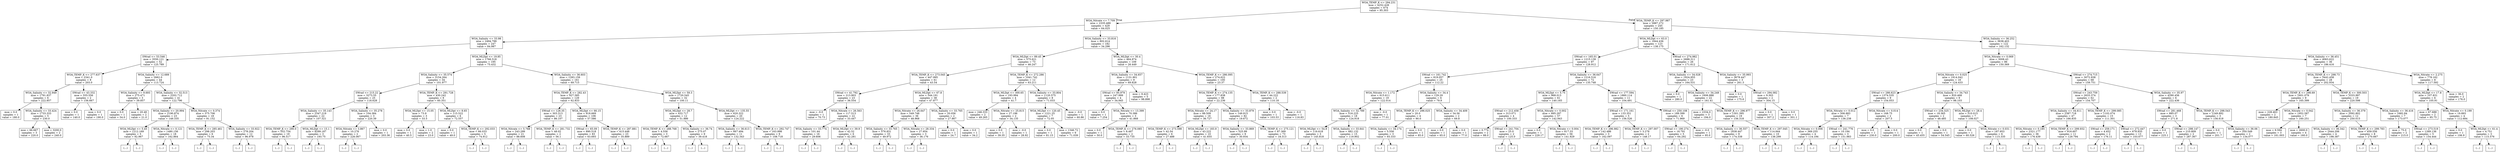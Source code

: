 digraph Tree {
node [shape=box] ;
0 [label="WOA_TEMP_K <= 294.231\nmse = 4252.428\nsamples = 674\nvalue = 95.303"] ;
1 [label="WOA_Nitrate <= 7.709\nmse = 2335.489\nsamples = 429\nvalue = 64.025"] ;
0 -> 1 [labeldistance=2.5, labelangle=45, headlabel="True"] ;
2 [label="WOA_Salinity <= 33.98\nmse = 2494.799\nsamples = 247\nvalue = 84.987"] ;
1 -> 2 ;
3 [label="SWrad <= 53.546\nmse = 3550.121\nsamples = 52\nvalue = 125.789"] ;
2 -> 3 ;
4 [label="WOA_TEMP_K <= 277.637\nmse = 2341.0\nsamples = 8\nvalue = 203.0"] ;
3 -> 4 ;
5 [label="WOA_Salinity <= 32.949\nmse = 1791.837\nsamples = 6\nvalue = 222.857"] ;
4 -> 5 ;
6 [label="mse = 0.0\nsamples = 1\nvalue = 180.0"] ;
5 -> 6 ;
7 [label="WOA_Salinity <= 33.424\nmse = 1733.333\nsamples = 5\nvalue = 230.0"] ;
5 -> 7 ;
8 [label="mse = 66.667\nsamples = 3\nvalue = 220.0"] ;
7 -> 8 ;
9 [label="mse = 3200.0\nsamples = 2\nvalue = 240.0"] ;
7 -> 9 ;
10 [label="SWrad <= 43.332\nmse = 555.556\nsamples = 2\nvalue = 156.667"] ;
4 -> 10 ;
11 [label="mse = 0.0\nsamples = 1\nvalue = 140.0"] ;
10 -> 11 ;
12 [label="mse = 0.0\nsamples = 1\nvalue = 190.0"] ;
10 -> 12 ;
13 [label="WOA_Salinity <= 12.689\nmse = 2662.0\nsamples = 44\nvalue = 113.724"] ;
3 -> 13 ;
14 [label="WOA_Salinity <= 9.693\nmse = 275.471\nsamples = 3\nvalue = 39.857"] ;
13 -> 14 ;
15 [label="mse = 0.0\nsamples = 1\nvalue = 54.0"] ;
14 -> 15 ;
16 [label="mse = 20.48\nsamples = 2\nvalue = 21.0"] ;
14 -> 16 ;
17 [label="WOA_Salinity <= 32.513\nmse = 2202.712\nsamples = 41\nvalue = 122.796"] ;
13 -> 17 ;
18 [label="WOA_Salinity <= 20.994\nmse = 2190.874\nsamples = 23\nvalue = 149.335"] ;
17 -> 18 ;
19 [label="WOA_MLDpt <= 5.45\nmse = 1212.169\nsamples = 5\nvalue = 92.967"] ;
18 -> 19 ;
20 [label="(...)"] ;
19 -> 20 ;
23 [label="(...)"] ;
19 -> 23 ;
26 [label="WOA_Nitrate <= 0.121\nmse = 1480.156\nsamples = 18\nvalue = 162.864"] ;
18 -> 26 ;
27 [label="(...)"] ;
26 -> 27 ;
32 [label="(...)"] ;
26 -> 32 ;
55 [label="WOA_Nitrate <= 0.374\nmse = 375.706\nsamples = 18\nvalue = 91.152"] ;
17 -> 55 ;
56 [label="WOA_TEMP_K <= 285.461\nmse = 298.203\nsamples = 6\nvalue = 75.34"] ;
55 -> 56 ;
57 [label="(...)"] ;
56 -> 57 ;
58 [label="(...)"] ;
56 -> 58 ;
63 [label="WOA_Salinity <= 33.922\nmse = 278.204\nsamples = 12\nvalue = 96.978"] ;
55 -> 63 ;
64 [label="(...)"] ;
63 -> 64 ;
81 [label="(...)"] ;
63 -> 81 ;
84 [label="WOA_MLDpt <= 19.85\nmse = 1766.518\nsamples = 195\nvalue = 75.432"] ;
2 -> 84 ;
85 [label="WOA_Salinity <= 35.574\nmse = 3154.264\nsamples = 34\nvalue = 101.977"] ;
84 -> 85 ;
86 [label="SWrad <= 215.22\nmse = 3273.55\nsamples = 25\nvalue = 118.628"] ;
85 -> 86 ;
87 [label="WOA_Salinity <= 35.143\nmse = 2347.219\nsamples = 22\nvalue = 107.321"] ;
86 -> 87 ;
88 [label="WOA_TEMP_K <= 290.0\nmse = 552.754\nsamples = 19\nvalue = 96.517"] ;
87 -> 88 ;
89 [label="(...)"] ;
88 -> 89 ;
118 [label="(...)"] ;
88 -> 118 ;
121 [label="WOA_MLDpt <= 15.1\nmse = 8299.187\nsamples = 3\nvalue = 193.75"] ;
87 -> 121 ;
122 [label="(...)"] ;
121 -> 122 ;
123 [label="(...)"] ;
121 -> 123 ;
126 [label="WOA_Salinity <= 35.278\nmse = 104.384\nsamples = 3\nvalue = 220.39"] ;
86 -> 126 ;
127 [label="WOA_Nitrate <= 3.867\nmse = 10.276\nsamples = 2\nvalue = 226.067"] ;
126 -> 127 ;
128 [label="(...)"] ;
127 -> 128 ;
129 [label="(...)"] ;
127 -> 129 ;
130 [label="mse = 0.0\nsamples = 1\nvalue = 203.36"] ;
126 -> 130 ;
131 [label="WOA_TEMP_K <= 291.728\nmse = 430.242\nsamples = 9\nvalue = 60.351"] ;
85 -> 131 ;
132 [label="WOA_MLDpt <= 15.05\nmse = 73.9\nsamples = 3\nvalue = 33.5"] ;
131 -> 132 ;
133 [label="mse = 0.0\nsamples = 1\nvalue = 40.5"] ;
132 -> 133 ;
134 [label="mse = 1.0\nsamples = 2\nvalue = 23.0"] ;
132 -> 134 ;
135 [label="WOA_MLDpt <= 8.65\nmse = 115.522\nsamples = 6\nvalue = 72.557"] ;
131 -> 135 ;
136 [label="mse = 0.0\nsamples = 1\nvalue = 49.0"] ;
135 -> 136 ;
137 [label="WOA_TEMP_K <= 292.033\nmse = 66.033\nsamples = 5\nvalue = 74.912"] ;
135 -> 137 ;
138 [label="(...)"] ;
137 -> 138 ;
139 [label="(...)"] ;
137 -> 139 ;
144 [label="WOA_Salinity <= 36.603\nmse = 1283.159\nsamples = 161\nvalue = 69.715"] ;
84 -> 144 ;
145 [label="WOA_TEMP_K <= 282.43\nmse = 927.585\nsamples = 129\nvalue = 62.833"] ;
144 -> 145 ;
146 [label="SWrad <= 128.35\nmse = 303.313\nsamples = 23\nvalue = 86.107"] ;
145 -> 146 ;
147 [label="WOA_Nitrate <= 5.768\nmse = 243.299\nsamples = 21\nvalue = 88.608"] ;
146 -> 147 ;
148 [label="(...)"] ;
147 -> 148 ;
149 [label="(...)"] ;
147 -> 149 ;
178 [label="WOA_TEMP_K <= 281.732\nmse = 48.02\nsamples = 2\nvalue = 56.1"] ;
146 -> 178 ;
179 [label="(...)"] ;
178 -> 179 ;
180 [label="(...)"] ;
178 -> 180 ;
181 [label="WOA_MLDpt <= 66.15\nmse = 918.669\nsamples = 106\nvalue = 57.586"] ;
145 -> 181 ;
182 [label="SWrad <= 65.09\nmse = 890.518\nsamples = 83\nvalue = 63.693"] ;
181 -> 182 ;
183 [label="(...)"] ;
182 -> 183 ;
204 [label="(...)"] ;
182 -> 204 ;
317 [label="WOA_TEMP_K <= 287.881\nmse = 415.448\nsamples = 23\nvalue = 35.889"] ;
181 -> 317 ;
318 [label="(...)"] ;
317 -> 318 ;
337 [label="(...)"] ;
317 -> 337 ;
350 [label="WOA_MLDpt <= 59.3\nmse = 1720.545\nsamples = 32\nvalue = 100.11"] ;
144 -> 350 ;
351 [label="WOA_MLDpt <= 28.7\nmse = 432.717\nsamples = 12\nvalue = 51.886"] ;
350 -> 351 ;
352 [label="WOA_TEMP_K <= 288.768\nmse = 4.556\nsamples = 3\nvalue = 72.667"] ;
351 -> 352 ;
353 [label="(...)"] ;
352 -> 353 ;
354 [label="(...)"] ;
352 -> 354 ;
355 [label="WOA_Salinity <= 36.74\nmse = 275.07\nsamples = 9\nvalue = 39.418"] ;
351 -> 355 ;
356 [label="(...)"] ;
355 -> 356 ;
359 [label="(...)"] ;
355 -> 359 ;
370 [label="WOA_MLDpt <= 135.55\nmse = 620.322\nsamples = 20\nvalue = 124.222"] ;
350 -> 370 ;
371 [label="WOA_Salinity <= 36.613\nmse = 667.494\nsamples = 11\nvalue = 132.343"] ;
370 -> 371 ;
372 [label="(...)"] ;
371 -> 372 ;
375 [label="(...)"] ;
371 -> 375 ;
380 [label="WOA_TEMP_K <= 292.747\nmse = 163.998\nsamples = 9\nvalue = 108.718"] ;
370 -> 380 ;
381 [label="(...)"] ;
380 -> 381 ;
388 [label="(...)"] ;
380 -> 388 ;
391 [label="WOA_Salinity <= 33.816\nmse = 602.614\nsamples = 182\nvalue = 34.296"] ;
1 -> 391 ;
392 [label="WOA_MLDpt <= 89.45\nmse = 575.621\nsamples = 73\nvalue = 46.247"] ;
391 -> 392 ;
393 [label="WOA_TEMP_K <= 273.045\nmse = 447.995\nsamples = 61\nvalue = 43.54"] ;
392 -> 393 ;
394 [label="SWrad <= 41.792\nmse = 213.903\nsamples = 23\nvalue = 36.554"] ;
393 -> 394 ;
395 [label="mse = -0.0\nsamples = 1\nvalue = 70.73"] ;
394 -> 395 ;
396 [label="WOA_Nitrate <= 26.563\nmse = 117.513\nsamples = 22\nvalue = 33.447"] ;
394 -> 396 ;
397 [label="WOA_Salinity <= 33.774\nmse = 101.44\nsamples = 16\nvalue = 29.606"] ;
396 -> 397 ;
398 [label="(...)"] ;
397 -> 398 ;
413 [label="(...)"] ;
397 -> 413 ;
414 [label="WOA_MLDpt <= 39.9\nmse = 42.52\nsamples = 6\nvalue = 42.281"] ;
396 -> 414 ;
415 [label="(...)"] ;
414 -> 415 ;
418 [label="(...)"] ;
414 -> 418 ;
421 [label="WOA_MLDpt <= 67.8\nmse = 544.191\nsamples = 38\nvalue = 47.877"] ;
393 -> 421 ;
422 [label="WOA_Nitrate <= 26.647\nmse = 549.748\nsamples = 36\nvalue = 48.968"] ;
421 -> 422 ;
423 [label="WOA_Salinity <= 33.765\nmse = 576.831\nsamples = 33\nvalue = 49.972"] ;
422 -> 423 ;
424 [label="(...)"] ;
423 -> 424 ;
447 [label="(...)"] ;
423 -> 447 ;
450 [label="WOA_Nitrate <= 28.334\nmse = 27.954\nsamples = 3\nvalue = 36.176"] ;
422 -> 450 ;
451 [label="(...)"] ;
450 -> 451 ;
454 [label="(...)"] ;
450 -> 454 ;
455 [label="WOA_Salinity <= 33.765\nmse = 20.056\nsamples = 2\nvalue = 27.867"] ;
421 -> 455 ;
456 [label="mse = 0.0\nsamples = 1\nvalue = 24.7"] ;
455 -> 456 ;
457 [label="mse = 0.0\nsamples = 1\nvalue = 34.2"] ;
455 -> 457 ;
458 [label="WOA_TEMP_K <= 272.286\nmse = 1041.742\nsamples = 12\nvalue = 63.211"] ;
392 -> 458 ;
459 [label="WOA_MLDpt <= 300.65\nmse = 193.994\nsamples = 4\nvalue = 41.7"] ;
458 -> 459 ;
460 [label="mse = 246.333\nsamples = 2\nvalue = 49.265"] ;
459 -> 460 ;
461 [label="WOA_Nitrate <= 25.815\nmse = 27.196\nsamples = 2\nvalue = 34.135"] ;
459 -> 461 ;
462 [label="mse = 0.0\nsamples = 1\nvalue = 39.35"] ;
461 -> 462 ;
463 [label="mse = -0.0\nsamples = 1\nvalue = 28.92"] ;
461 -> 463 ;
464 [label="WOA_Salinity <= 33.804\nmse = 1120.575\nsamples = 8\nvalue = 71.033"] ;
458 -> 464 ;
465 [label="WOA_MLDpt <= 120.45\nmse = 1221.25\nsamples = 7\nvalue = 72.05"] ;
464 -> 465 ;
466 [label="mse = 0.0\nsamples = 1\nvalue = 81.15"] ;
465 -> 466 ;
467 [label="mse = 1346.72\nsamples = 6\nvalue = 71.039"] ;
465 -> 467 ;
468 [label="mse = -0.0\nsamples = 1\nvalue = 60.86"] ;
464 -> 468 ;
469 [label="WOA_MLDpt <= 30.4\nmse = 464.974\nsamples = 109\nvalue = 26.449"] ;
391 -> 469 ;
470 [label="WOA_Salinity <= 34.657\nmse = 1131.901\nsamples = 9\nvalue = 69.828"] ;
469 -> 470 ;
471 [label="SWrad <= 95.979\nmse = 247.999\nsamples = 4\nvalue = 34.945"] ;
470 -> 471 ;
472 [label="mse = 0.0\nsamples = 1\nvalue = 7.254"] ;
471 -> 472 ;
473 [label="WOA_Nitrate <= 13.399\nmse = 70.386\nsamples = 3\nvalue = 41.868"] ;
471 -> 473 ;
474 [label="mse = 0.0\nsamples = 1\nvalue = 50.0"] ;
473 -> 474 ;
475 [label="WOA_TEMP_K <= 276.085\nmse = 8.497\nsamples = 2\nvalue = 33.735"] ;
473 -> 475 ;
476 [label="(...)"] ;
475 -> 476 ;
477 [label="(...)"] ;
475 -> 477 ;
478 [label="mse = 9.423\nsamples = 5\nvalue = 98.898"] ;
470 -> 478 ;
479 [label="WOA_TEMP_K <= 286.095\nmse = 274.622\nsamples = 100\nvalue = 23.37"] ;
469 -> 479 ;
480 [label="WOA_TEMP_K <= 274.135\nmse = 177.838\nsamples = 98\nvalue = 22.236"] ;
479 -> 480 ;
481 [label="WOA_Nitrate <= 24.17\nmse = 88.509\nsamples = 16\nvalue = 36.727"] ;
480 -> 481 ;
482 [label="WOA_TEMP_K <= 273.598\nmse = 42.54\nsamples = 6\nvalue = 27.488"] ;
481 -> 482 ;
483 [label="(...)"] ;
482 -> 483 ;
488 [label="(...)"] ;
482 -> 488 ;
493 [label="WOA_MLDpt <= 183.9\nmse = 43.222\nsamples = 10\nvalue = 41.655"] ;
481 -> 493 ;
494 [label="(...)"] ;
493 -> 494 ;
507 [label="(...)"] ;
493 -> 507 ;
510 [label="WOA_Salinity <= 33.879\nmse = 149.915\nsamples = 82\nvalue = 19.672"] ;
480 -> 510 ;
511 [label="WOA_Salinity <= 33.869\nmse = 525.99\nsamples = 9\nvalue = 30.934"] ;
510 -> 511 ;
512 [label="(...)"] ;
511 -> 512 ;
527 [label="(...)"] ;
511 -> 527 ;
528 [label="WOA_TEMP_K <= 275.121\nmse = 87.369\nsamples = 73\nvalue = 18.313"] ;
510 -> 528 ;
529 [label="(...)"] ;
528 -> 529 ;
548 [label="(...)"] ;
528 -> 548 ;
619 [label="WOA_TEMP_K <= 288.539\nmse = 44.222\nsamples = 2\nvalue = 110.18"] ;
479 -> 619 ;
620 [label="mse = 0.0\nsamples = 1\nvalue = 103.53"] ;
619 -> 620 ;
621 [label="mse = -0.0\nsamples = 1\nvalue = 116.83"] ;
619 -> 621 ;
622 [label="WOA_TEMP_K <= 297.987\nmse = 2887.272\nsamples = 245\nvalue = 150.185"] ;
0 -> 622 [labeldistance=2.5, labelangle=-45, headlabel="False"] ;
623 [label="WOA_MLDpt <= 63.0\nmse = 1844.436\nsamples = 123\nvalue = 138.175"] ;
622 -> 623 ;
624 [label="SWrad <= 165.01\nmse = 1215.139\nsamples = 97\nvalue = 128.912"] ;
623 -> 624 ;
625 [label="SWrad <= 161.742\nmse = 819.057\nsamples = 25\nvalue = 112.22"] ;
624 -> 625 ;
626 [label="WOA_Nitrate <= 1.172\nmse = 615.611\nsamples = 19\nvalue = 122.014"] ;
625 -> 626 ;
627 [label="WOA_Salinity <= 32.789\nmse = 516.225\nsamples = 18\nvalue = 124.918"] ;
626 -> 627 ;
628 [label="WOA_MLDpt <= 54.8\nmse = 116.618\nsamples = 3\nvalue = 145.818"] ;
627 -> 628 ;
629 [label="(...)"] ;
628 -> 629 ;
632 [label="(...)"] ;
628 -> 632 ;
633 [label="WOA_Salinity <= 33.641\nmse = 482.132\nsamples = 15\nvalue = 119.902"] ;
627 -> 633 ;
634 [label="(...)"] ;
633 -> 634 ;
645 [label="(...)"] ;
633 -> 645 ;
654 [label="mse = -0.0\nsamples = 1\nvalue = 77.01"] ;
626 -> 654 ;
655 [label="WOA_Salinity <= 34.4\nmse = 129.29\nsamples = 6\nvalue = 79.9"] ;
625 -> 655 ;
656 [label="WOA_TEMP_K <= 296.025\nmse = 20.0\nsamples = 4\nvalue = 90.0"] ;
655 -> 656 ;
657 [label="WOA_Salinity <= 34.174\nmse = 5.556\nsamples = 3\nvalue = 93.333"] ;
656 -> 657 ;
658 [label="(...)"] ;
657 -> 658 ;
659 [label="(...)"] ;
657 -> 659 ;
662 [label="mse = 0.0\nsamples = 1\nvalue = 85.0"] ;
656 -> 662 ;
663 [label="WOA_Salinity <= 34.409\nmse = 34.56\nsamples = 2\nvalue = 69.8"] ;
655 -> 663 ;
664 [label="mse = 0.0\nsamples = 1\nvalue = 65.0"] ;
663 -> 664 ;
665 [label="mse = 0.0\nsamples = 1\nvalue = 77.0"] ;
663 -> 665 ;
666 [label="WOA_Salinity <= 36.647\nmse = 1216.516\nsamples = 72\nvalue = 135.748"] ;
624 -> 666 ;
667 [label="WOA_MLDpt <= 5.75\nmse = 968.013\nsamples = 61\nvalue = 140.165"] ;
666 -> 667 ;
668 [label="SWrad <= 212.458\nmse = 313.071\nsamples = 4\nvalue = 100.333"] ;
667 -> 668 ;
669 [label="mse = 0.774\nsamples = 2\nvalue = 88.0"] ;
668 -> 669 ;
670 [label="SWrad <= 241.704\nmse = 25.0\nsamples = 2\nvalue = 125.0"] ;
668 -> 670 ;
671 [label="(...)"] ;
670 -> 671 ;
672 [label="(...)"] ;
670 -> 672 ;
673 [label="WOA_Nitrate <= 0.002\nmse = 895.297\nsamples = 57\nvalue = 142.943"] ;
667 -> 673 ;
674 [label="mse = 0.0\nsamples = 1\nvalue = 229.17"] ;
673 -> 674 ;
675 [label="WOA_Nitrate <= 0.004\nmse = 817.33\nsamples = 56\nvalue = 141.929"] ;
673 -> 675 ;
676 [label="(...)"] ;
675 -> 676 ;
677 [label="(...)"] ;
675 -> 677 ;
764 [label="SWrad <= 177.594\nmse = 1860.114\nsamples = 11\nvalue = 104.491"] ;
666 -> 764 ;
765 [label="SWrad <= 171.161\nmse = 133.351\nsamples = 5\nvalue = 156.526"] ;
764 -> 765 ;
766 [label="WOA_TEMP_K <= 296.982\nmse = 142.486\nsamples = 3\nvalue = 162.097"] ;
765 -> 766 ;
767 [label="(...)"] ;
766 -> 767 ;
770 [label="(...)"] ;
766 -> 770 ;
771 [label="WOA_TEMP_K <= 297.007\nmse = 3.276\nsamples = 2\nvalue = 148.17"] ;
765 -> 771 ;
772 [label="(...)"] ;
771 -> 772 ;
773 [label="(...)"] ;
771 -> 773 ;
774 [label="SWrad <= 250.108\nmse = 189.399\nsamples = 6\nvalue = 71.969"] ;
764 -> 774 ;
775 [label="SWrad <= 190.274\nmse = 16.791\nsamples = 5\nvalue = 64.292"] ;
774 -> 775 ;
776 [label="(...)"] ;
775 -> 776 ;
779 [label="(...)"] ;
775 -> 779 ;
784 [label="mse = -0.0\nsamples = 1\nvalue = 95.0"] ;
774 -> 784 ;
785 [label="SWrad <= 274.982\nmse = 2688.311\nsamples = 26\nvalue = 171.612"] ;
623 -> 785 ;
786 [label="WOA_Salinity <= 34.028\nmse = 1924.955\nsamples = 23\nvalue = 164.531"] ;
785 -> 786 ;
787 [label="mse = 0.0\nsamples = 1\nvalue = 280.0"] ;
786 -> 787 ;
788 [label="WOA_Salinity <= 34.249\nmse = 1606.888\nsamples = 22\nvalue = 161.41"] ;
786 -> 788 ;
789 [label="mse = 2334.0\nsamples = 3\nvalue = 194.0"] ;
788 -> 789 ;
790 [label="WOA_TEMP_K <= 296.977\nmse = 1301.395\nsamples = 19\nvalue = 156.318"] ;
788 -> 790 ;
791 [label="WOA_Salinity <= 36.557\nmse = 1838.447\nsamples = 9\nvalue = 174.338"] ;
790 -> 791 ;
792 [label="(...)"] ;
791 -> 792 ;
801 [label="(...)"] ;
791 -> 801 ;
804 [label="WOA_TEMP_K <= 297.045\nmse = 114.944\nsamples = 10\nvalue = 138.299"] ;
790 -> 804 ;
805 [label="(...)"] ;
804 -> 805 ;
806 [label="(...)"] ;
804 -> 806 ;
815 [label="WOA_Salinity <= 35.993\nmse = 3678.447\nsamples = 3\nvalue = 261.3"] ;
785 -> 815 ;
816 [label="mse = 0.0\nsamples = 1\nvalue = 175.6"] ;
815 -> 816 ;
817 [label="SWrad <= 294.082\nmse = 9.303\nsamples = 2\nvalue = 304.15"] ;
815 -> 817 ;
818 [label="mse = 0.0\nsamples = 1\nvalue = 307.2"] ;
817 -> 818 ;
819 [label="mse = 0.0\nsamples = 1\nvalue = 301.1"] ;
817 -> 819 ;
820 [label="WOA_Salinity <= 36.252\nmse = 3638.403\nsamples = 122\nvalue = 162.132"] ;
622 -> 820 ;
821 [label="WOA_Nitrate <= 0.069\nmse = 3008.43\nsamples = 86\nvalue = 150.369"] ;
820 -> 821 ;
822 [label="WOA_Nitrate <= 0.025\nmse = 1914.042\nsamples = 18\nvalue = 124.433"] ;
821 -> 822 ;
823 [label="SWrad <= 286.623\nmse = 1374.535\nsamples = 9\nvalue = 154.053"] ;
822 -> 823 ;
824 [label="WOA_Nitrate <= 0.012\nmse = 506.883\nsamples = 7\nvalue = 136.238"] ;
823 -> 824 ;
825 [label="WOA_Nitrate <= 0.006\nmse = 369.255\nsamples = 4\nvalue = 114.194"] ;
824 -> 825 ;
826 [label="(...)"] ;
825 -> 826 ;
829 [label="(...)"] ;
825 -> 829 ;
832 [label="SWrad <= 241.776\nmse = 10.194\nsamples = 3\nvalue = 151.983"] ;
824 -> 832 ;
833 [label="(...)"] ;
832 -> 833 ;
836 [label="(...)"] ;
832 -> 836 ;
837 [label="WOA_Nitrate <= 0.014\nmse = 168.75\nsamples = 2\nvalue = 207.5"] ;
823 -> 837 ;
838 [label="mse = 0.0\nsamples = 1\nvalue = 230.0"] ;
837 -> 838 ;
839 [label="mse = 0.0\nsamples = 1\nvalue = 200.0"] ;
837 -> 839 ;
840 [label="WOA_Salinity <= 34.743\nmse = 920.468\nsamples = 9\nvalue = 98.103"] ;
822 -> 840 ;
841 [label="SWrad <= 234.325\nmse = 18.365\nsamples = 2\nvalue = 48.485"] ;
840 -> 841 ;
842 [label="mse = 0.0\nsamples = 1\nvalue = 45.455"] ;
841 -> 842 ;
843 [label="mse = 0.0\nsamples = 1\nvalue = 54.545"] ;
841 -> 843 ;
844 [label="WOA_MLDpt <= 28.4\nmse = 510.015\nsamples = 7\nvalue = 108.027"] ;
840 -> 844 ;
845 [label="mse = 0.0\nsamples = 1\nvalue = 60.526"] ;
844 -> 845 ;
846 [label="WOA_Nitrate <= 0.031\nmse = 187.953\nsamples = 6\nvalue = 115.335"] ;
844 -> 846 ;
847 [label="(...)"] ;
846 -> 847 ;
850 [label="(...)"] ;
846 -> 850 ;
857 [label="SWrad <= 274.715\nmse = 3072.938\nsamples = 68\nvalue = 159.751"] ;
821 -> 857 ;
858 [label="SWrad <= 243.759\nmse = 2633.374\nsamples = 62\nvalue = 154.707"] ;
857 -> 858 ;
859 [label="WOA_Salinity <= 34.611\nmse = 2387.718\nsamples = 47\nvalue = 166.835"] ;
858 -> 859 ;
860 [label="WOA_Nitrate <= 0.185\nmse = 2321.177\nsamples = 36\nvalue = 176.439"] ;
859 -> 860 ;
861 [label="(...)"] ;
860 -> 861 ;
874 [label="(...)"] ;
860 -> 874 ;
919 [label="WOA_TEMP_K <= 299.932\nmse = 916.607\nsamples = 11\nvalue = 129.794"] ;
859 -> 919 ;
920 [label="(...)"] ;
919 -> 920 ;
927 [label="(...)"] ;
919 -> 927 ;
938 [label="WOA_TEMP_K <= 299.085\nmse = 1102.074\nsamples = 15\nvalue = 111.301"] ;
858 -> 938 ;
939 [label="SWrad <= 259.171\nmse = 4.452\nsamples = 2\nvalue = 176.11"] ;
938 -> 939 ;
940 [label="(...)"] ;
939 -> 940 ;
941 [label="(...)"] ;
939 -> 941 ;
942 [label="SWrad <= 272.447\nmse = 678.935\nsamples = 13\nvalue = 103.677"] ;
938 -> 942 ;
943 [label="(...)"] ;
942 -> 943 ;
966 [label="(...)"] ;
942 -> 966 ;
967 [label="WOA_Salinity <= 35.97\nmse = 4290.456\nsamples = 6\nvalue = 222.436"] ;
857 -> 967 ;
968 [label="SWrad <= 281.468\nmse = 885.07\nsamples = 3\nvalue = 271.8"] ;
967 -> 968 ;
969 [label="mse = 0.0\nsamples = 1\nvalue = 225.1"] ;
968 -> 969 ;
970 [label="SWrad <= 298.147\nmse = 210.809\nsamples = 2\nvalue = 287.367"] ;
968 -> 970 ;
971 [label="(...)"] ;
970 -> 971 ;
972 [label="(...)"] ;
970 -> 972 ;
973 [label="WOA_TEMP_K <= 298.543\nmse = 1249.892\nsamples = 3\nvalue = 156.618"] ;
967 -> 973 ;
974 [label="mse = 0.0\nsamples = 1\nvalue = 201.7"] ;
973 -> 974 ;
975 [label="WOA_Salinity <= 36.06\nmse = 350.549\nsamples = 2\nvalue = 134.077"] ;
973 -> 975 ;
976 [label="(...)"] ;
975 -> 976 ;
977 [label="(...)"] ;
975 -> 977 ;
978 [label="WOA_Salinity <= 36.451\nmse = 4063.622\nsamples = 36\nvalue = 186.416"] ;
820 -> 978 ;
979 [label="WOA_TEMP_K <= 298.73\nmse = 3442.458\nsamples = 28\nvalue = 202.934"] ;
978 -> 979 ;
980 [label="WOA_TEMP_K <= 298.69\nmse = 1601.079\nsamples = 9\nvalue = 165.399"] ;
979 -> 980 ;
981 [label="mse = 228.463\nsamples = 2\nvalue = 180.845"] ;
980 -> 981 ;
982 [label="WOA_Nitrate <= 0.042\nmse = 1952.587\nsamples = 7\nvalue = 160.251"] ;
980 -> 982 ;
983 [label="mse = 9.594\nsamples = 3\nvalue = 161.003"] ;
982 -> 983 ;
984 [label="mse = 2600.0\nsamples = 4\nvalue = 160.0"] ;
982 -> 984 ;
985 [label="WOA_TEMP_K <= 300.503\nmse = 3333.997\nsamples = 19\nvalue = 220.598"] ;
979 -> 985 ;
986 [label="WOA_Salinity <= 36.379\nmse = 2092.802\nsamples = 12\nvalue = 250.015"] ;
985 -> 986 ;
987 [label="WOA_Salinity <= 36.342\nmse = 2444.206\nsamples = 4\nvalue = 198.387"] ;
986 -> 987 ;
988 [label="(...)"] ;
987 -> 988 ;
989 [label="(...)"] ;
987 -> 989 ;
990 [label="WOA_TEMP_K <= 299.783\nmse = 459.556\nsamples = 8\nvalue = 270.667"] ;
986 -> 990 ;
991 [label="(...)"] ;
990 -> 991 ;
994 [label="(...)"] ;
990 -> 994 ;
997 [label="WOA_Salinity <= 36.416\nmse = 1682.84\nsamples = 7\nvalue = 173.077"] ;
985 -> 997 ;
998 [label="mse = 75.0\nsamples = 2\nvalue = 215.0"] ;
997 -> 998 ;
999 [label="SWrad <= 273.519\nmse = 1269.136\nsamples = 5\nvalue = 154.444"] ;
997 -> 999 ;
1000 [label="(...)"] ;
999 -> 1000 ;
1001 [label="(...)"] ;
999 -> 1001 ;
1002 [label="WOA_Nitrate <= 2.275\nmse = 778.162\nsamples = 8\nvalue = 117.592"] ;
978 -> 1002 ;
1003 [label="WOA_MLDpt <= 17.8\nmse = 107.831\nsamples = 6\nvalue = 105.91"] ;
1002 -> 1003 ;
1004 [label="mse = 67.688\nsamples = 2\nvalue = 95.75"] ;
1003 -> 1004 ;
1005 [label="WOA_Nitrate <= 0.199\nmse = 19.893\nsamples = 4\nvalue = 112.684"] ;
1003 -> 1005 ;
1006 [label="mse = 0.0\nsamples = 1\nvalue = 106.9"] ;
1005 -> 1006 ;
1007 [label="WOA_MLDpt <= 61.4\nmse = 4.751\nsamples = 3\nvalue = 115.576"] ;
1005 -> 1007 ;
1008 [label="(...)"] ;
1007 -> 1008 ;
1011 [label="(...)"] ;
1007 -> 1011 ;
1012 [label="mse = 36.0\nsamples = 2\nvalue = 176.0"] ;
1002 -> 1012 ;
}